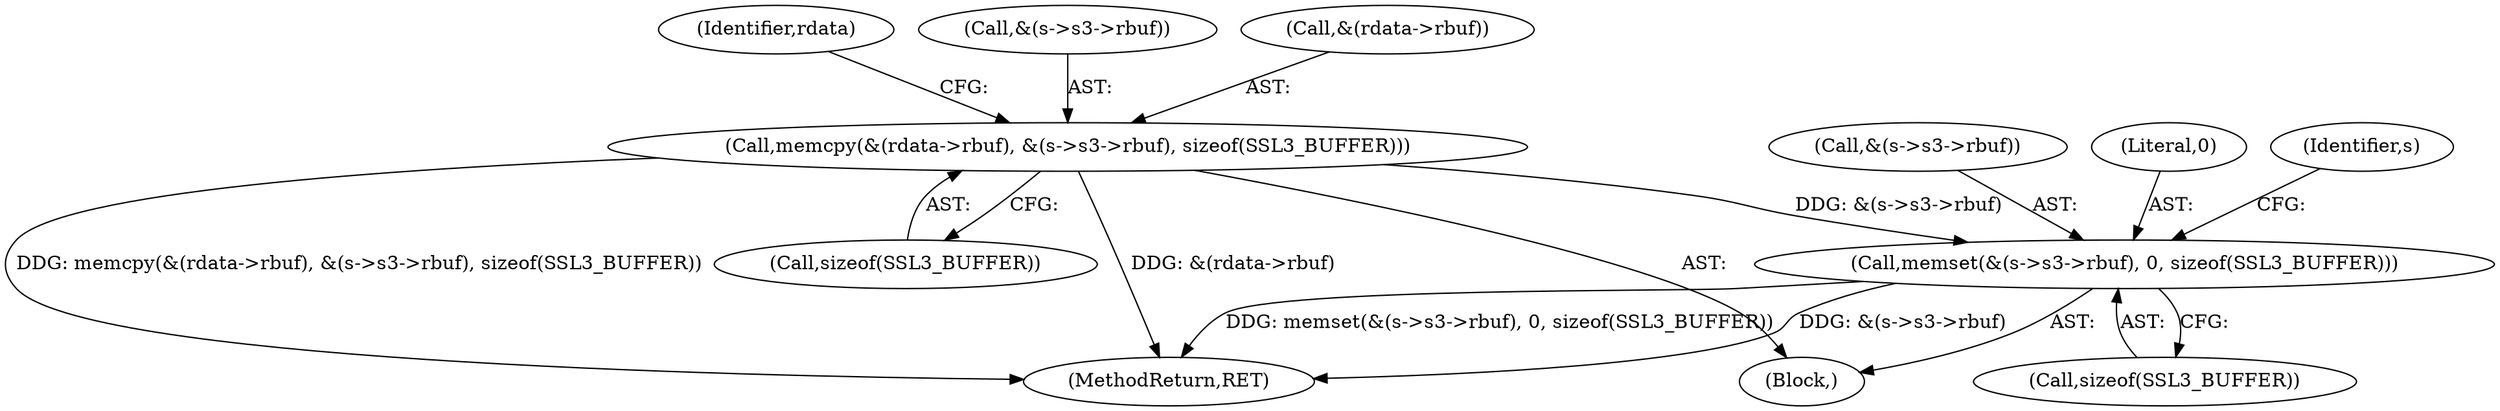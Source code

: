 digraph "0_openssl_103b171d8fc282ef435f8de9afbf7782e312961f@API" {
"1000169" [label="(Call,memcpy(&(rdata->rbuf), &(s->s3->rbuf), sizeof(SSL3_BUFFER)))"];
"1000239" [label="(Call,memset(&(s->s3->rbuf), 0, sizeof(SSL3_BUFFER)))"];
"1000107" [label="(Block,)"];
"1000185" [label="(Identifier,rdata)"];
"1000180" [label="(Call,sizeof(SSL3_BUFFER))"];
"1000169" [label="(Call,memcpy(&(rdata->rbuf), &(s->s3->rbuf), sizeof(SSL3_BUFFER)))"];
"1000174" [label="(Call,&(s->s3->rbuf))"];
"1000247" [label="(Call,sizeof(SSL3_BUFFER))"];
"1000240" [label="(Call,&(s->s3->rbuf))"];
"1000246" [label="(Literal,0)"];
"1000253" [label="(Identifier,s)"];
"1000239" [label="(Call,memset(&(s->s3->rbuf), 0, sizeof(SSL3_BUFFER)))"];
"1000170" [label="(Call,&(rdata->rbuf))"];
"1000323" [label="(MethodReturn,RET)"];
"1000169" -> "1000107"  [label="AST: "];
"1000169" -> "1000180"  [label="CFG: "];
"1000170" -> "1000169"  [label="AST: "];
"1000174" -> "1000169"  [label="AST: "];
"1000180" -> "1000169"  [label="AST: "];
"1000185" -> "1000169"  [label="CFG: "];
"1000169" -> "1000323"  [label="DDG: memcpy(&(rdata->rbuf), &(s->s3->rbuf), sizeof(SSL3_BUFFER))"];
"1000169" -> "1000323"  [label="DDG: &(rdata->rbuf)"];
"1000169" -> "1000239"  [label="DDG: &(s->s3->rbuf)"];
"1000239" -> "1000107"  [label="AST: "];
"1000239" -> "1000247"  [label="CFG: "];
"1000240" -> "1000239"  [label="AST: "];
"1000246" -> "1000239"  [label="AST: "];
"1000247" -> "1000239"  [label="AST: "];
"1000253" -> "1000239"  [label="CFG: "];
"1000239" -> "1000323"  [label="DDG: memset(&(s->s3->rbuf), 0, sizeof(SSL3_BUFFER))"];
"1000239" -> "1000323"  [label="DDG: &(s->s3->rbuf)"];
}
